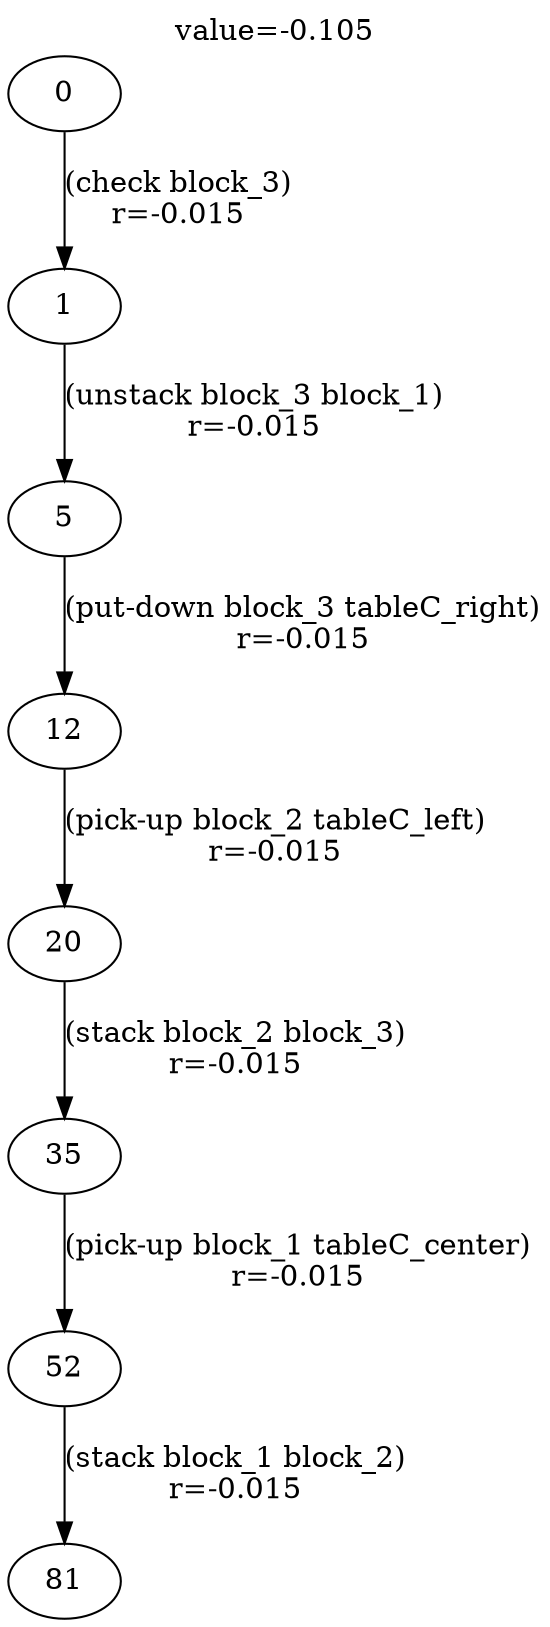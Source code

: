 digraph g{
label="value=-0.105"
labelloc=top
0->1 [ label="(check block_3)
r=-0.015" ];
1->5 [ label="(unstack block_3 block_1)
r=-0.015" ];
5->12 [ label="(put-down block_3 tableC_right)
r=-0.015" ];
12->20 [ label="(pick-up block_2 tableC_left)
r=-0.015" ];
20->35 [ label="(stack block_2 block_3)
r=-0.015" ];
35->52 [ label="(pick-up block_1 tableC_center)
r=-0.015" ];
52->81 [ label="(stack block_1 block_2)
r=-0.015" ];
}
